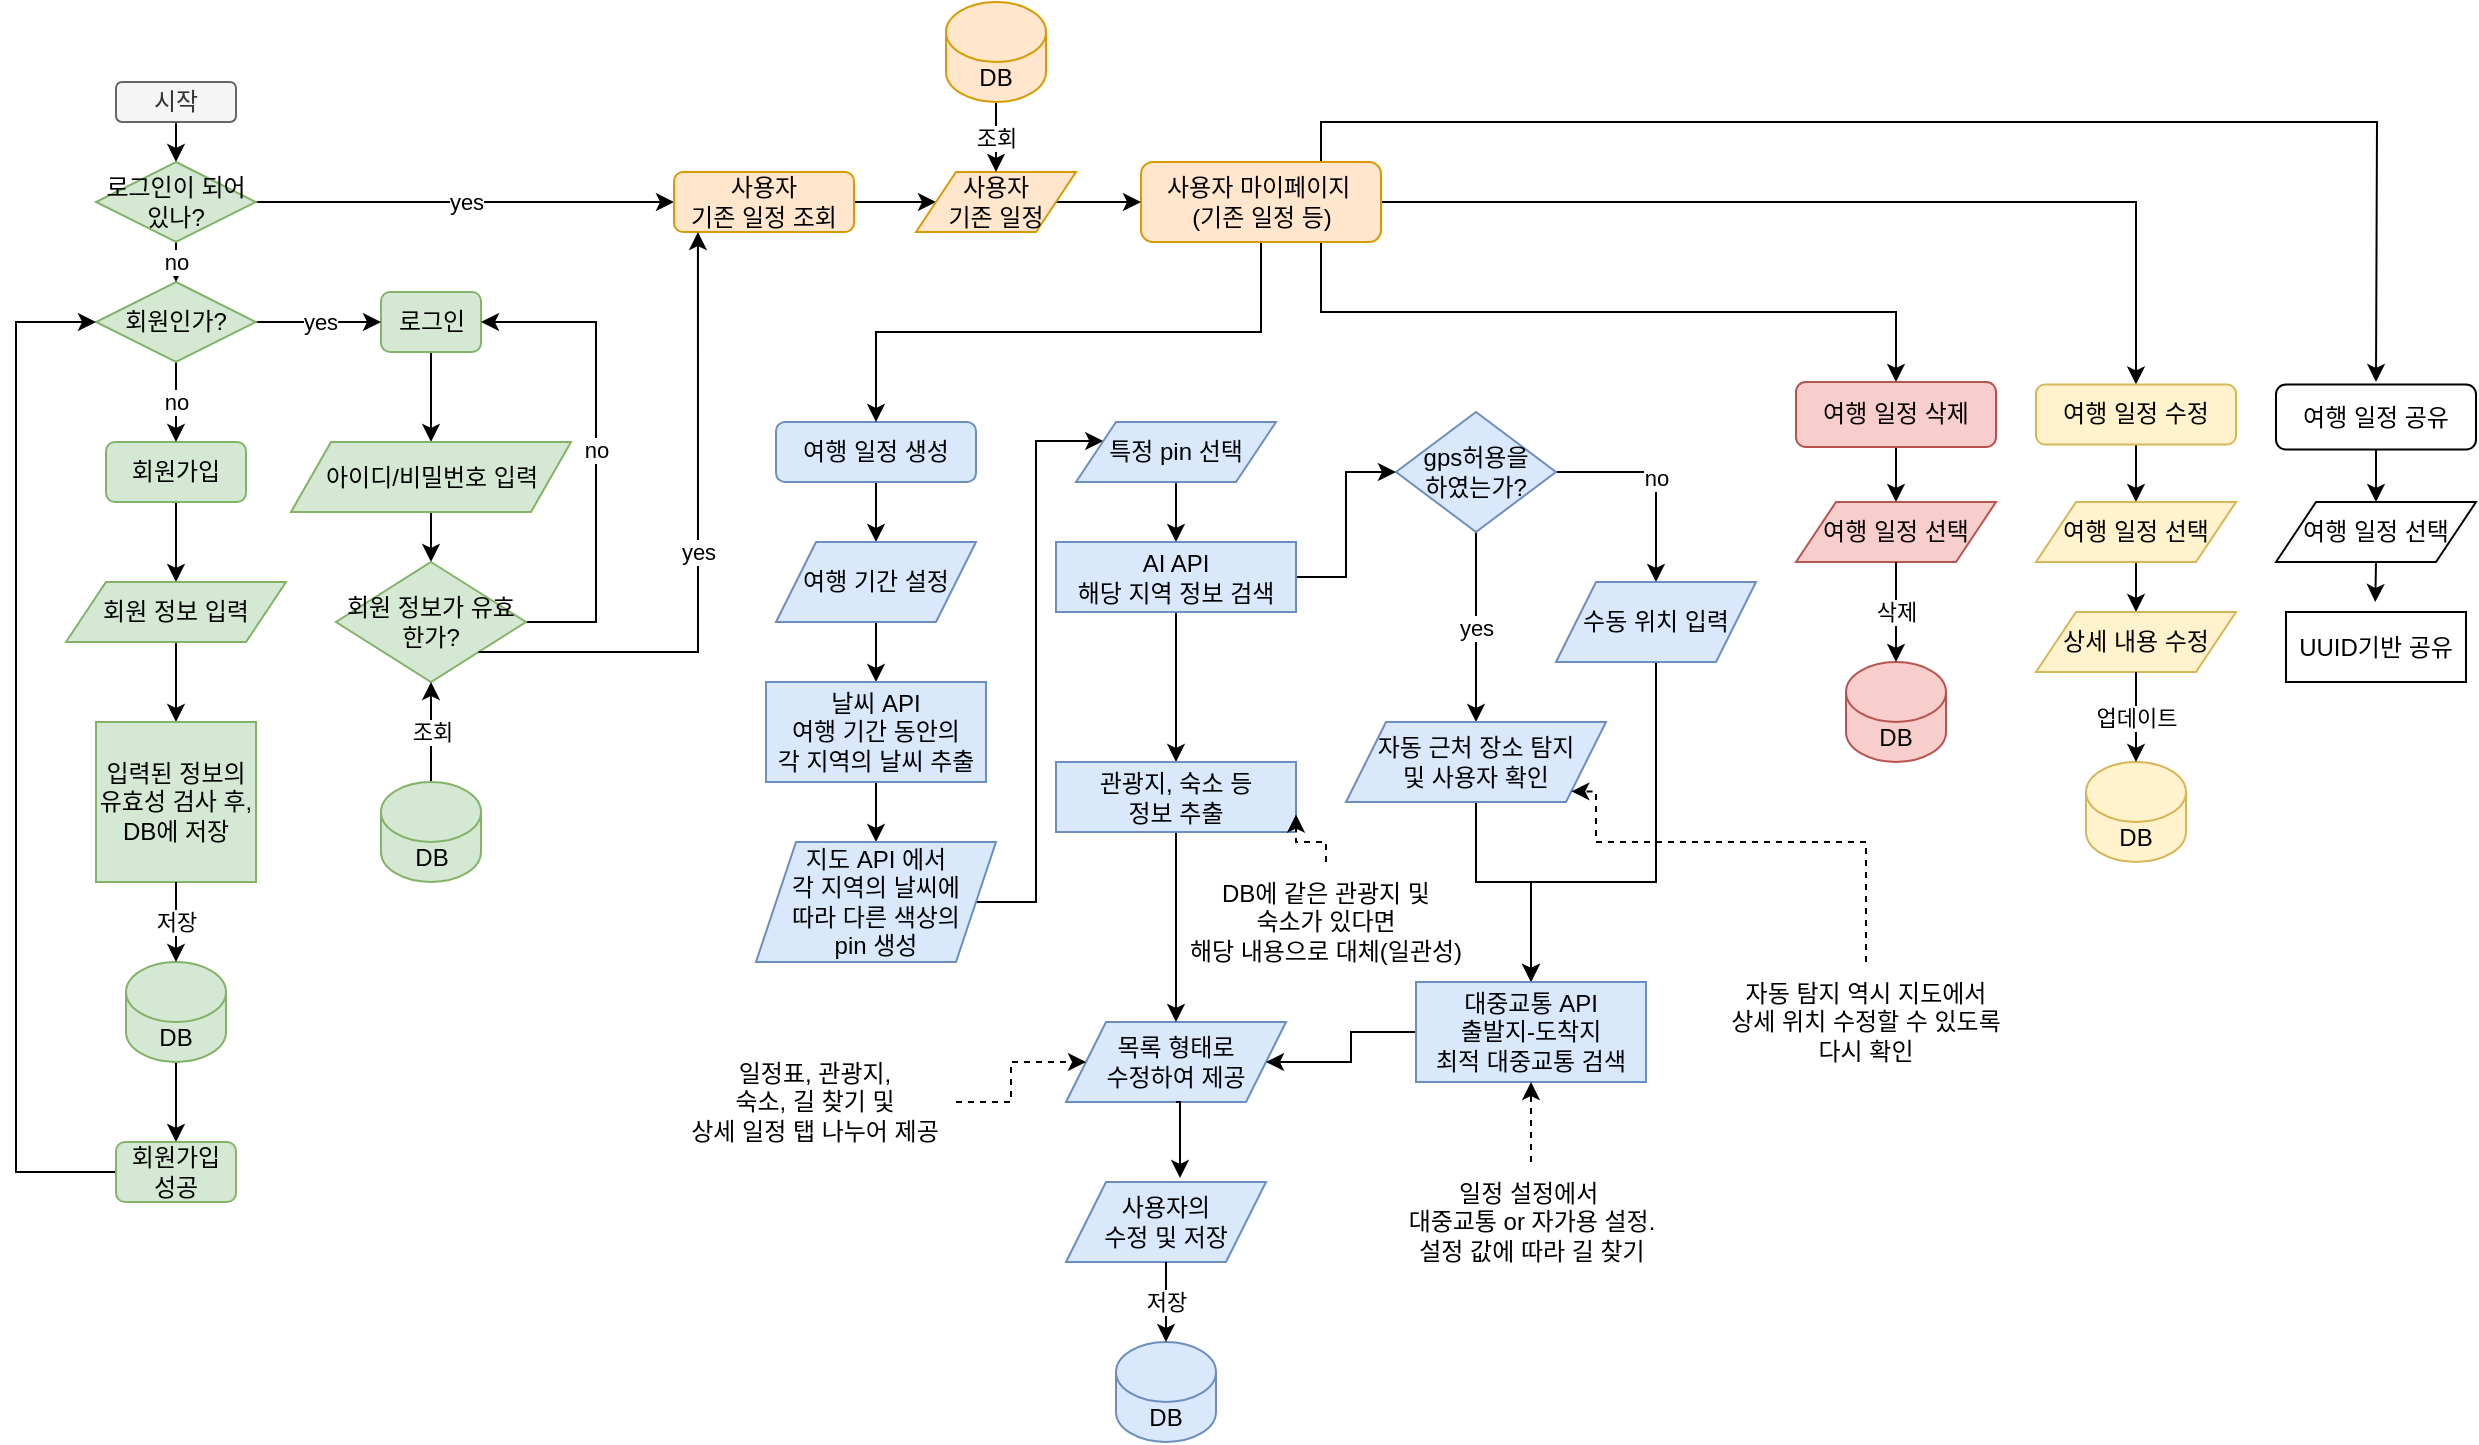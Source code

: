 <mxfile version="27.1.5">
  <diagram name="페이지-1" id="xlSTUdJ6euZ118amHcdL">
    <mxGraphModel dx="1426" dy="785" grid="1" gridSize="10" guides="1" tooltips="1" connect="1" arrows="1" fold="1" page="1" pageScale="1" pageWidth="1169" pageHeight="827" math="0" shadow="0">
      <root>
        <mxCell id="0" />
        <mxCell id="1" parent="0" />
        <mxCell id="14An4wD3YVZFSYwKmjBG-53" style="edgeStyle=orthogonalEdgeStyle;rounded=0;orthogonalLoop=1;jettySize=auto;html=1;exitX=0.5;exitY=1;exitDx=0;exitDy=0;entryX=0.5;entryY=0;entryDx=0;entryDy=0;" parent="1" source="14An4wD3YVZFSYwKmjBG-1" target="14An4wD3YVZFSYwKmjBG-52" edge="1">
          <mxGeometry relative="1" as="geometry" />
        </mxCell>
        <mxCell id="14An4wD3YVZFSYwKmjBG-1" value="시작" style="rounded=1;whiteSpace=wrap;html=1;fillColor=#f5f5f5;fontColor=#333333;strokeColor=#666666;" parent="1" vertex="1">
          <mxGeometry x="90" y="70" width="60" height="20" as="geometry" />
        </mxCell>
        <mxCell id="14An4wD3YVZFSYwKmjBG-11" style="edgeStyle=orthogonalEdgeStyle;rounded=0;orthogonalLoop=1;jettySize=auto;html=1;exitX=0.5;exitY=1;exitDx=0;exitDy=0;entryX=0.5;entryY=0;entryDx=0;entryDy=0;" parent="1" source="14An4wD3YVZFSYwKmjBG-2" target="14An4wD3YVZFSYwKmjBG-10" edge="1">
          <mxGeometry relative="1" as="geometry" />
        </mxCell>
        <mxCell id="14An4wD3YVZFSYwKmjBG-2" value="회원가입" style="rounded=1;whiteSpace=wrap;html=1;fillColor=#d5e8d4;strokeColor=#82b366;" parent="1" vertex="1">
          <mxGeometry x="85" y="250" width="70" height="30" as="geometry" />
        </mxCell>
        <mxCell id="14An4wD3YVZFSYwKmjBG-57" style="edgeStyle=orthogonalEdgeStyle;rounded=0;orthogonalLoop=1;jettySize=auto;html=1;exitX=0.5;exitY=1;exitDx=0;exitDy=0;entryX=0.5;entryY=0;entryDx=0;entryDy=0;" parent="1" source="14An4wD3YVZFSYwKmjBG-4" target="14An4wD3YVZFSYwKmjBG-16" edge="1">
          <mxGeometry relative="1" as="geometry" />
        </mxCell>
        <mxCell id="14An4wD3YVZFSYwKmjBG-4" value="로그인" style="rounded=1;whiteSpace=wrap;html=1;fillColor=#d5e8d4;strokeColor=#82b366;" parent="1" vertex="1">
          <mxGeometry x="222.5" y="175" width="50" height="30" as="geometry" />
        </mxCell>
        <mxCell id="14An4wD3YVZFSYwKmjBG-50" value="yes" style="edgeStyle=orthogonalEdgeStyle;rounded=0;orthogonalLoop=1;jettySize=auto;html=1;exitX=1;exitY=0.5;exitDx=0;exitDy=0;entryX=0;entryY=0.5;entryDx=0;entryDy=0;" parent="1" source="14An4wD3YVZFSYwKmjBG-5" target="14An4wD3YVZFSYwKmjBG-4" edge="1">
          <mxGeometry relative="1" as="geometry" />
        </mxCell>
        <mxCell id="14An4wD3YVZFSYwKmjBG-51" value="no" style="edgeStyle=orthogonalEdgeStyle;rounded=0;orthogonalLoop=1;jettySize=auto;html=1;exitX=0.5;exitY=1;exitDx=0;exitDy=0;entryX=0.5;entryY=0;entryDx=0;entryDy=0;" parent="1" source="14An4wD3YVZFSYwKmjBG-5" target="14An4wD3YVZFSYwKmjBG-2" edge="1">
          <mxGeometry relative="1" as="geometry" />
        </mxCell>
        <mxCell id="14An4wD3YVZFSYwKmjBG-5" value="회원인가?" style="rhombus;whiteSpace=wrap;html=1;fillColor=#d5e8d4;strokeColor=#82b366;" parent="1" vertex="1">
          <mxGeometry x="80" y="170" width="80" height="40" as="geometry" />
        </mxCell>
        <mxCell id="14An4wD3YVZFSYwKmjBG-14" style="edgeStyle=orthogonalEdgeStyle;rounded=0;orthogonalLoop=1;jettySize=auto;html=1;exitX=0.5;exitY=1;exitDx=0;exitDy=0;entryX=0.5;entryY=0;entryDx=0;entryDy=0;" parent="1" source="14An4wD3YVZFSYwKmjBG-10" target="14An4wD3YVZFSYwKmjBG-13" edge="1">
          <mxGeometry relative="1" as="geometry" />
        </mxCell>
        <mxCell id="14An4wD3YVZFSYwKmjBG-10" value="회원 정보 입력" style="shape=parallelogram;perimeter=parallelogramPerimeter;whiteSpace=wrap;html=1;fixedSize=1;fillColor=#d5e8d4;strokeColor=#82b366;" parent="1" vertex="1">
          <mxGeometry x="65" y="320" width="110" height="30" as="geometry" />
        </mxCell>
        <mxCell id="14An4wD3YVZFSYwKmjBG-28" style="edgeStyle=orthogonalEdgeStyle;rounded=0;orthogonalLoop=1;jettySize=auto;html=1;exitX=0.5;exitY=1;exitDx=0;exitDy=0;exitPerimeter=0;entryX=0.5;entryY=0;entryDx=0;entryDy=0;" parent="1" source="14An4wD3YVZFSYwKmjBG-12" target="14An4wD3YVZFSYwKmjBG-27" edge="1">
          <mxGeometry relative="1" as="geometry" />
        </mxCell>
        <mxCell id="14An4wD3YVZFSYwKmjBG-12" value="DB" style="shape=cylinder3;whiteSpace=wrap;html=1;boundedLbl=1;backgroundOutline=1;size=15;fillColor=#d5e8d4;strokeColor=#82b366;" parent="1" vertex="1">
          <mxGeometry x="95" y="510" width="50" height="50" as="geometry" />
        </mxCell>
        <mxCell id="14An4wD3YVZFSYwKmjBG-13" value="입력된 정보의 유효성 검사 후, DB에 저장" style="whiteSpace=wrap;html=1;aspect=fixed;fillColor=#d5e8d4;strokeColor=#82b366;" parent="1" vertex="1">
          <mxGeometry x="80" y="390" width="80" height="80" as="geometry" />
        </mxCell>
        <mxCell id="14An4wD3YVZFSYwKmjBG-15" value="저장" style="edgeStyle=orthogonalEdgeStyle;rounded=0;orthogonalLoop=1;jettySize=auto;html=1;exitX=0.5;exitY=1;exitDx=0;exitDy=0;entryX=0.5;entryY=0;entryDx=0;entryDy=0;entryPerimeter=0;" parent="1" source="14An4wD3YVZFSYwKmjBG-13" target="14An4wD3YVZFSYwKmjBG-12" edge="1">
          <mxGeometry relative="1" as="geometry" />
        </mxCell>
        <mxCell id="14An4wD3YVZFSYwKmjBG-56" style="edgeStyle=orthogonalEdgeStyle;rounded=0;orthogonalLoop=1;jettySize=auto;html=1;exitX=0.5;exitY=1;exitDx=0;exitDy=0;entryX=0.5;entryY=0;entryDx=0;entryDy=0;" parent="1" source="14An4wD3YVZFSYwKmjBG-16" target="14An4wD3YVZFSYwKmjBG-23" edge="1">
          <mxGeometry relative="1" as="geometry" />
        </mxCell>
        <mxCell id="14An4wD3YVZFSYwKmjBG-16" value="아이디/비밀번호 입력" style="shape=parallelogram;perimeter=parallelogramPerimeter;whiteSpace=wrap;html=1;fixedSize=1;fillColor=#d5e8d4;strokeColor=#82b366;" parent="1" vertex="1">
          <mxGeometry x="177.5" y="250" width="140" height="35" as="geometry" />
        </mxCell>
        <mxCell id="14An4wD3YVZFSYwKmjBG-58" value="no" style="edgeStyle=orthogonalEdgeStyle;rounded=0;orthogonalLoop=1;jettySize=auto;html=1;exitX=1;exitY=0.5;exitDx=0;exitDy=0;entryX=1;entryY=0.5;entryDx=0;entryDy=0;" parent="1" source="14An4wD3YVZFSYwKmjBG-23" target="14An4wD3YVZFSYwKmjBG-4" edge="1">
          <mxGeometry relative="1" as="geometry">
            <Array as="points">
              <mxPoint x="330" y="340" />
              <mxPoint x="330" y="190" />
            </Array>
          </mxGeometry>
        </mxCell>
        <mxCell id="14An4wD3YVZFSYwKmjBG-23" value="회원 정보가 유효한가?" style="rhombus;whiteSpace=wrap;html=1;fillColor=#d5e8d4;strokeColor=#82b366;" parent="1" vertex="1">
          <mxGeometry x="200" y="310" width="95" height="60" as="geometry" />
        </mxCell>
        <mxCell id="14An4wD3YVZFSYwKmjBG-29" style="edgeStyle=orthogonalEdgeStyle;rounded=0;orthogonalLoop=1;jettySize=auto;html=1;exitX=0;exitY=0.5;exitDx=0;exitDy=0;entryX=0;entryY=0.5;entryDx=0;entryDy=0;" parent="1" source="14An4wD3YVZFSYwKmjBG-27" target="14An4wD3YVZFSYwKmjBG-5" edge="1">
          <mxGeometry relative="1" as="geometry">
            <Array as="points">
              <mxPoint x="40" y="615" />
              <mxPoint x="40" y="190" />
            </Array>
          </mxGeometry>
        </mxCell>
        <mxCell id="14An4wD3YVZFSYwKmjBG-27" value="회원가입 성공" style="rounded=1;whiteSpace=wrap;html=1;fillColor=#d5e8d4;strokeColor=#82b366;" parent="1" vertex="1">
          <mxGeometry x="90" y="600" width="60" height="30" as="geometry" />
        </mxCell>
        <mxCell id="14An4wD3YVZFSYwKmjBG-39" style="edgeStyle=orthogonalEdgeStyle;rounded=0;orthogonalLoop=1;jettySize=auto;html=1;exitX=0.5;exitY=1;exitDx=0;exitDy=0;entryX=0.5;entryY=0;entryDx=0;entryDy=0;" parent="1" source="14An4wD3YVZFSYwKmjBG-32" target="14An4wD3YVZFSYwKmjBG-38" edge="1">
          <mxGeometry relative="1" as="geometry" />
        </mxCell>
        <mxCell id="14An4wD3YVZFSYwKmjBG-32" value="여행 일정 생성" style="rounded=1;whiteSpace=wrap;html=1;fillColor=#dae8fc;strokeColor=#6c8ebf;" parent="1" vertex="1">
          <mxGeometry x="420" y="240" width="100" height="30" as="geometry" />
        </mxCell>
        <mxCell id="14An4wD3YVZFSYwKmjBG-107" value="no" style="edgeStyle=orthogonalEdgeStyle;rounded=0;orthogonalLoop=1;jettySize=auto;html=1;exitX=1;exitY=0.5;exitDx=0;exitDy=0;entryX=0.5;entryY=0;entryDx=0;entryDy=0;" parent="1" source="14An4wD3YVZFSYwKmjBG-36" target="14An4wD3YVZFSYwKmjBG-106" edge="1">
          <mxGeometry relative="1" as="geometry" />
        </mxCell>
        <mxCell id="14An4wD3YVZFSYwKmjBG-109" value="yes" style="edgeStyle=orthogonalEdgeStyle;rounded=0;orthogonalLoop=1;jettySize=auto;html=1;exitX=0.5;exitY=1;exitDx=0;exitDy=0;entryX=0.5;entryY=0;entryDx=0;entryDy=0;" parent="1" source="14An4wD3YVZFSYwKmjBG-36" target="14An4wD3YVZFSYwKmjBG-108" edge="1">
          <mxGeometry relative="1" as="geometry" />
        </mxCell>
        <mxCell id="14An4wD3YVZFSYwKmjBG-36" value="gps허용을&lt;div&gt;하였는가?&lt;/div&gt;" style="rhombus;whiteSpace=wrap;html=1;fillColor=#dae8fc;strokeColor=#6c8ebf;" parent="1" vertex="1">
          <mxGeometry x="730" y="235" width="80" height="60" as="geometry" />
        </mxCell>
        <mxCell id="14An4wD3YVZFSYwKmjBG-42" style="edgeStyle=orthogonalEdgeStyle;rounded=0;orthogonalLoop=1;jettySize=auto;html=1;exitX=0.5;exitY=1;exitDx=0;exitDy=0;entryX=0.5;entryY=0;entryDx=0;entryDy=0;" parent="1" source="14An4wD3YVZFSYwKmjBG-38" target="14An4wD3YVZFSYwKmjBG-41" edge="1">
          <mxGeometry relative="1" as="geometry" />
        </mxCell>
        <mxCell id="14An4wD3YVZFSYwKmjBG-38" value="여행 기간 설정" style="shape=parallelogram;perimeter=parallelogramPerimeter;whiteSpace=wrap;html=1;fixedSize=1;fillColor=#dae8fc;strokeColor=#6c8ebf;" parent="1" vertex="1">
          <mxGeometry x="420" y="300" width="100" height="40" as="geometry" />
        </mxCell>
        <mxCell id="14An4wD3YVZFSYwKmjBG-46" style="edgeStyle=orthogonalEdgeStyle;rounded=0;orthogonalLoop=1;jettySize=auto;html=1;exitX=0.5;exitY=1;exitDx=0;exitDy=0;entryX=0.5;entryY=0;entryDx=0;entryDy=0;" parent="1" source="14An4wD3YVZFSYwKmjBG-41" target="14An4wD3YVZFSYwKmjBG-45" edge="1">
          <mxGeometry relative="1" as="geometry" />
        </mxCell>
        <mxCell id="14An4wD3YVZFSYwKmjBG-41" value="날씨 API&lt;div&gt;&lt;span style=&quot;background-color: transparent; color: light-dark(rgb(0, 0, 0), rgb(255, 255, 255));&quot;&gt;여행 기간 동안의&lt;/span&gt;&lt;div&gt;각 지역의 날씨 추출&lt;/div&gt;&lt;/div&gt;" style="rounded=0;whiteSpace=wrap;html=1;fillColor=#dae8fc;strokeColor=#6c8ebf;" parent="1" vertex="1">
          <mxGeometry x="415" y="370" width="110" height="50" as="geometry" />
        </mxCell>
        <mxCell id="14An4wD3YVZFSYwKmjBG-73" style="edgeStyle=orthogonalEdgeStyle;rounded=0;orthogonalLoop=1;jettySize=auto;html=1;exitX=1;exitY=0.5;exitDx=0;exitDy=0;entryX=0;entryY=0.25;entryDx=0;entryDy=0;" parent="1" source="14An4wD3YVZFSYwKmjBG-45" target="14An4wD3YVZFSYwKmjBG-72" edge="1">
          <mxGeometry relative="1" as="geometry">
            <Array as="points">
              <mxPoint x="550" y="480" />
              <mxPoint x="550" y="250" />
            </Array>
          </mxGeometry>
        </mxCell>
        <mxCell id="14An4wD3YVZFSYwKmjBG-45" value="지도 API 에서&lt;div&gt;각 지역의 날씨에&lt;/div&gt;&lt;div&gt;따라 다른 색상의&lt;/div&gt;&lt;div&gt;pin 생성&lt;/div&gt;" style="shape=parallelogram;perimeter=parallelogramPerimeter;whiteSpace=wrap;html=1;fixedSize=1;fillColor=#dae8fc;strokeColor=#6c8ebf;" parent="1" vertex="1">
          <mxGeometry x="410" y="450" width="120" height="60" as="geometry" />
        </mxCell>
        <mxCell id="14An4wD3YVZFSYwKmjBG-65" style="edgeStyle=orthogonalEdgeStyle;rounded=0;orthogonalLoop=1;jettySize=auto;html=1;exitX=0.5;exitY=1;exitDx=0;exitDy=0;entryX=0.5;entryY=0;entryDx=0;entryDy=0;" parent="1" source="14An4wD3YVZFSYwKmjBG-48" target="14An4wD3YVZFSYwKmjBG-32" edge="1">
          <mxGeometry relative="1" as="geometry" />
        </mxCell>
        <mxCell id="14An4wD3YVZFSYwKmjBG-91" style="edgeStyle=orthogonalEdgeStyle;rounded=0;orthogonalLoop=1;jettySize=auto;html=1;exitX=0.75;exitY=1;exitDx=0;exitDy=0;entryX=0.5;entryY=0;entryDx=0;entryDy=0;" parent="1" source="14An4wD3YVZFSYwKmjBG-48" target="14An4wD3YVZFSYwKmjBG-88" edge="1">
          <mxGeometry relative="1" as="geometry" />
        </mxCell>
        <mxCell id="14An4wD3YVZFSYwKmjBG-92" style="edgeStyle=orthogonalEdgeStyle;rounded=0;orthogonalLoop=1;jettySize=auto;html=1;exitX=1;exitY=0.5;exitDx=0;exitDy=0;entryX=0.5;entryY=0;entryDx=0;entryDy=0;" parent="1" source="14An4wD3YVZFSYwKmjBG-48" target="14An4wD3YVZFSYwKmjBG-90" edge="1">
          <mxGeometry relative="1" as="geometry" />
        </mxCell>
        <mxCell id="3QUzfAhAEX4O2czbKLDQ-7" style="edgeStyle=orthogonalEdgeStyle;rounded=0;orthogonalLoop=1;jettySize=auto;html=1;exitX=0.75;exitY=0;exitDx=0;exitDy=0;" parent="1" source="14An4wD3YVZFSYwKmjBG-48" edge="1">
          <mxGeometry relative="1" as="geometry">
            <mxPoint x="1220.0" y="220" as="targetPoint" />
          </mxGeometry>
        </mxCell>
        <mxCell id="14An4wD3YVZFSYwKmjBG-48" value="사용자 마이페이지&amp;nbsp;&lt;div&gt;&lt;span style=&quot;background-color: transparent; color: light-dark(rgb(0, 0, 0), rgb(255, 255, 255));&quot;&gt;(기존 일정 등)&lt;/span&gt;&lt;/div&gt;" style="rounded=1;whiteSpace=wrap;html=1;fillColor=#ffe6cc;strokeColor=#d79b00;" parent="1" vertex="1">
          <mxGeometry x="602.5" y="110" width="120" height="40" as="geometry" />
        </mxCell>
        <mxCell id="14An4wD3YVZFSYwKmjBG-54" value="no" style="edgeStyle=orthogonalEdgeStyle;rounded=0;orthogonalLoop=1;jettySize=auto;html=1;exitX=0.5;exitY=1;exitDx=0;exitDy=0;entryX=0.5;entryY=0;entryDx=0;entryDy=0;" parent="1" source="14An4wD3YVZFSYwKmjBG-52" target="14An4wD3YVZFSYwKmjBG-5" edge="1">
          <mxGeometry relative="1" as="geometry" />
        </mxCell>
        <mxCell id="14An4wD3YVZFSYwKmjBG-66" value="yes" style="edgeStyle=orthogonalEdgeStyle;rounded=0;orthogonalLoop=1;jettySize=auto;html=1;exitX=1;exitY=0.5;exitDx=0;exitDy=0;" parent="1" source="14An4wD3YVZFSYwKmjBG-52" target="14An4wD3YVZFSYwKmjBG-62" edge="1">
          <mxGeometry relative="1" as="geometry" />
        </mxCell>
        <mxCell id="14An4wD3YVZFSYwKmjBG-52" value="로그인이 되어있나?" style="rhombus;whiteSpace=wrap;html=1;fillColor=#d5e8d4;strokeColor=#82b366;" parent="1" vertex="1">
          <mxGeometry x="80" y="110" width="80" height="40" as="geometry" />
        </mxCell>
        <mxCell id="14An4wD3YVZFSYwKmjBG-70" style="edgeStyle=orthogonalEdgeStyle;rounded=0;orthogonalLoop=1;jettySize=auto;html=1;exitX=1;exitY=0.5;exitDx=0;exitDy=0;entryX=0;entryY=0.5;entryDx=0;entryDy=0;" parent="1" source="14An4wD3YVZFSYwKmjBG-62" target="14An4wD3YVZFSYwKmjBG-68" edge="1">
          <mxGeometry relative="1" as="geometry" />
        </mxCell>
        <mxCell id="14An4wD3YVZFSYwKmjBG-62" value="&lt;div&gt;사용자&lt;/div&gt;기존 일정 조회" style="rounded=1;whiteSpace=wrap;html=1;fillColor=#ffe6cc;strokeColor=#d79b00;" parent="1" vertex="1">
          <mxGeometry x="369" y="115" width="90" height="30" as="geometry" />
        </mxCell>
        <mxCell id="14An4wD3YVZFSYwKmjBG-67" value="yes" style="edgeStyle=orthogonalEdgeStyle;rounded=0;orthogonalLoop=1;jettySize=auto;html=1;exitX=1;exitY=1;exitDx=0;exitDy=0;entryX=0.133;entryY=1;entryDx=0;entryDy=0;entryPerimeter=0;" parent="1" source="14An4wD3YVZFSYwKmjBG-23" target="14An4wD3YVZFSYwKmjBG-62" edge="1">
          <mxGeometry relative="1" as="geometry" />
        </mxCell>
        <mxCell id="14An4wD3YVZFSYwKmjBG-71" style="edgeStyle=orthogonalEdgeStyle;rounded=0;orthogonalLoop=1;jettySize=auto;html=1;exitX=1;exitY=0.5;exitDx=0;exitDy=0;entryX=0;entryY=0.5;entryDx=0;entryDy=0;" parent="1" source="14An4wD3YVZFSYwKmjBG-68" target="14An4wD3YVZFSYwKmjBG-48" edge="1">
          <mxGeometry relative="1" as="geometry" />
        </mxCell>
        <mxCell id="14An4wD3YVZFSYwKmjBG-68" value="사용자&lt;div&gt;기존 일정&lt;/div&gt;" style="shape=parallelogram;perimeter=parallelogramPerimeter;whiteSpace=wrap;html=1;fixedSize=1;fillColor=#ffe6cc;strokeColor=#d79b00;" parent="1" vertex="1">
          <mxGeometry x="490" y="115" width="80" height="30" as="geometry" />
        </mxCell>
        <mxCell id="14An4wD3YVZFSYwKmjBG-75" value="" style="edgeStyle=orthogonalEdgeStyle;rounded=0;orthogonalLoop=1;jettySize=auto;html=1;" parent="1" source="14An4wD3YVZFSYwKmjBG-72" target="14An4wD3YVZFSYwKmjBG-74" edge="1">
          <mxGeometry relative="1" as="geometry" />
        </mxCell>
        <mxCell id="14An4wD3YVZFSYwKmjBG-72" value="특정 pin 선택" style="shape=parallelogram;perimeter=parallelogramPerimeter;whiteSpace=wrap;html=1;fixedSize=1;fillColor=#dae8fc;strokeColor=#6c8ebf;" parent="1" vertex="1">
          <mxGeometry x="570" y="240" width="100" height="30" as="geometry" />
        </mxCell>
        <mxCell id="14An4wD3YVZFSYwKmjBG-111" style="edgeStyle=orthogonalEdgeStyle;rounded=0;orthogonalLoop=1;jettySize=auto;html=1;exitX=1;exitY=0.5;exitDx=0;exitDy=0;entryX=0;entryY=0.5;entryDx=0;entryDy=0;" parent="1" source="14An4wD3YVZFSYwKmjBG-74" target="14An4wD3YVZFSYwKmjBG-36" edge="1">
          <mxGeometry relative="1" as="geometry" />
        </mxCell>
        <mxCell id="2QtVmUvo0_SWr5nwH7OX-3" value="" style="edgeStyle=orthogonalEdgeStyle;rounded=0;orthogonalLoop=1;jettySize=auto;html=1;" edge="1" parent="1" source="14An4wD3YVZFSYwKmjBG-74" target="2QtVmUvo0_SWr5nwH7OX-2">
          <mxGeometry relative="1" as="geometry" />
        </mxCell>
        <mxCell id="14An4wD3YVZFSYwKmjBG-74" value="AI API&lt;div&gt;해당 지역 정보 검색&lt;/div&gt;" style="whiteSpace=wrap;html=1;fillColor=#dae8fc;strokeColor=#6c8ebf;" parent="1" vertex="1">
          <mxGeometry x="560" y="300" width="120" height="35" as="geometry" />
        </mxCell>
        <mxCell id="14An4wD3YVZFSYwKmjBG-78" value="목록 형태로&lt;div&gt;수정하여 제공&lt;/div&gt;" style="shape=parallelogram;perimeter=parallelogramPerimeter;whiteSpace=wrap;html=1;fixedSize=1;fillColor=#dae8fc;strokeColor=#6c8ebf;" parent="1" vertex="1">
          <mxGeometry x="565" y="540" width="110" height="40" as="geometry" />
        </mxCell>
        <mxCell id="14An4wD3YVZFSYwKmjBG-81" value="조회" style="edgeStyle=orthogonalEdgeStyle;rounded=0;orthogonalLoop=1;jettySize=auto;html=1;exitX=0.5;exitY=1;exitDx=0;exitDy=0;exitPerimeter=0;entryX=0.5;entryY=0;entryDx=0;entryDy=0;" parent="1" source="14An4wD3YVZFSYwKmjBG-80" target="14An4wD3YVZFSYwKmjBG-68" edge="1">
          <mxGeometry relative="1" as="geometry" />
        </mxCell>
        <mxCell id="14An4wD3YVZFSYwKmjBG-80" value="DB" style="shape=cylinder3;whiteSpace=wrap;html=1;boundedLbl=1;backgroundOutline=1;size=15;fillColor=#ffe6cc;strokeColor=#d79b00;" parent="1" vertex="1">
          <mxGeometry x="505" y="30" width="50" height="50" as="geometry" />
        </mxCell>
        <mxCell id="14An4wD3YVZFSYwKmjBG-85" value="조회" style="edgeStyle=orthogonalEdgeStyle;rounded=0;orthogonalLoop=1;jettySize=auto;html=1;exitX=0.5;exitY=0;exitDx=0;exitDy=0;exitPerimeter=0;" parent="1" source="14An4wD3YVZFSYwKmjBG-84" target="14An4wD3YVZFSYwKmjBG-23" edge="1">
          <mxGeometry relative="1" as="geometry" />
        </mxCell>
        <mxCell id="14An4wD3YVZFSYwKmjBG-84" value="DB" style="shape=cylinder3;whiteSpace=wrap;html=1;boundedLbl=1;backgroundOutline=1;size=15;fillColor=#d5e8d4;strokeColor=#82b366;" parent="1" vertex="1">
          <mxGeometry x="222.5" y="420" width="50" height="50" as="geometry" />
        </mxCell>
        <mxCell id="14An4wD3YVZFSYwKmjBG-86" value="사용자의&lt;div&gt;수정 및 저장&lt;/div&gt;" style="shape=parallelogram;perimeter=parallelogramPerimeter;whiteSpace=wrap;html=1;fixedSize=1;fillColor=#dae8fc;strokeColor=#6c8ebf;" parent="1" vertex="1">
          <mxGeometry x="565" y="620" width="100" height="40" as="geometry" />
        </mxCell>
        <mxCell id="14An4wD3YVZFSYwKmjBG-87" style="edgeStyle=orthogonalEdgeStyle;rounded=0;orthogonalLoop=1;jettySize=auto;html=1;exitX=0.5;exitY=1;exitDx=0;exitDy=0;entryX=0.57;entryY=-0.05;entryDx=0;entryDy=0;entryPerimeter=0;" parent="1" source="14An4wD3YVZFSYwKmjBG-78" target="14An4wD3YVZFSYwKmjBG-86" edge="1">
          <mxGeometry relative="1" as="geometry" />
        </mxCell>
        <mxCell id="14An4wD3YVZFSYwKmjBG-97" style="edgeStyle=orthogonalEdgeStyle;rounded=0;orthogonalLoop=1;jettySize=auto;html=1;exitX=0.5;exitY=1;exitDx=0;exitDy=0;entryX=0.5;entryY=0;entryDx=0;entryDy=0;" parent="1" source="14An4wD3YVZFSYwKmjBG-88" target="14An4wD3YVZFSYwKmjBG-96" edge="1">
          <mxGeometry relative="1" as="geometry" />
        </mxCell>
        <mxCell id="14An4wD3YVZFSYwKmjBG-88" value="여행 일정 삭제" style="rounded=1;whiteSpace=wrap;html=1;fillColor=#f8cecc;strokeColor=#b85450;" parent="1" vertex="1">
          <mxGeometry x="930" y="220" width="100" height="32.5" as="geometry" />
        </mxCell>
        <mxCell id="14An4wD3YVZFSYwKmjBG-100" style="edgeStyle=orthogonalEdgeStyle;rounded=0;orthogonalLoop=1;jettySize=auto;html=1;exitX=0.5;exitY=1;exitDx=0;exitDy=0;entryX=0.5;entryY=0;entryDx=0;entryDy=0;" parent="1" source="14An4wD3YVZFSYwKmjBG-90" target="14An4wD3YVZFSYwKmjBG-99" edge="1">
          <mxGeometry relative="1" as="geometry" />
        </mxCell>
        <mxCell id="14An4wD3YVZFSYwKmjBG-90" value="여행 일정 수정" style="rounded=1;whiteSpace=wrap;html=1;fillColor=#fff2cc;strokeColor=#d6b656;" parent="1" vertex="1">
          <mxGeometry x="1050" y="221.25" width="100" height="30" as="geometry" />
        </mxCell>
        <mxCell id="14An4wD3YVZFSYwKmjBG-94" value="DB" style="shape=cylinder3;whiteSpace=wrap;html=1;boundedLbl=1;backgroundOutline=1;size=15;fillColor=#f8cecc;strokeColor=#b85450;" parent="1" vertex="1">
          <mxGeometry x="955" y="360" width="50" height="50" as="geometry" />
        </mxCell>
        <mxCell id="14An4wD3YVZFSYwKmjBG-95" value="DB" style="shape=cylinder3;whiteSpace=wrap;html=1;boundedLbl=1;backgroundOutline=1;size=15;fillColor=#fff2cc;strokeColor=#d6b656;" parent="1" vertex="1">
          <mxGeometry x="1075" y="410" width="50" height="50" as="geometry" />
        </mxCell>
        <mxCell id="14An4wD3YVZFSYwKmjBG-96" value="여행 일정 선택" style="shape=parallelogram;perimeter=parallelogramPerimeter;whiteSpace=wrap;html=1;fixedSize=1;fillColor=#f8cecc;strokeColor=#b85450;" parent="1" vertex="1">
          <mxGeometry x="930" y="280" width="100" height="30" as="geometry" />
        </mxCell>
        <mxCell id="14An4wD3YVZFSYwKmjBG-98" value="삭제" style="edgeStyle=orthogonalEdgeStyle;rounded=0;orthogonalLoop=1;jettySize=auto;html=1;exitX=0.5;exitY=1;exitDx=0;exitDy=0;entryX=0.5;entryY=0;entryDx=0;entryDy=0;entryPerimeter=0;" parent="1" source="14An4wD3YVZFSYwKmjBG-96" target="14An4wD3YVZFSYwKmjBG-94" edge="1">
          <mxGeometry relative="1" as="geometry" />
        </mxCell>
        <mxCell id="14An4wD3YVZFSYwKmjBG-103" style="edgeStyle=orthogonalEdgeStyle;rounded=0;orthogonalLoop=1;jettySize=auto;html=1;exitX=0.5;exitY=1;exitDx=0;exitDy=0;entryX=0.5;entryY=0;entryDx=0;entryDy=0;" parent="1" source="14An4wD3YVZFSYwKmjBG-99" target="14An4wD3YVZFSYwKmjBG-102" edge="1">
          <mxGeometry relative="1" as="geometry" />
        </mxCell>
        <mxCell id="14An4wD3YVZFSYwKmjBG-99" value="여행 일정 선택" style="shape=parallelogram;perimeter=parallelogramPerimeter;whiteSpace=wrap;html=1;fixedSize=1;fillColor=#fff2cc;strokeColor=#d6b656;" parent="1" vertex="1">
          <mxGeometry x="1050" y="280" width="100" height="30" as="geometry" />
        </mxCell>
        <mxCell id="14An4wD3YVZFSYwKmjBG-102" value="상세 내용 수정" style="shape=parallelogram;perimeter=parallelogramPerimeter;whiteSpace=wrap;html=1;fixedSize=1;fillColor=#fff2cc;strokeColor=#d6b656;" parent="1" vertex="1">
          <mxGeometry x="1050" y="335" width="100" height="30" as="geometry" />
        </mxCell>
        <mxCell id="14An4wD3YVZFSYwKmjBG-104" value="업데이트" style="edgeStyle=orthogonalEdgeStyle;rounded=0;orthogonalLoop=1;jettySize=auto;html=1;exitX=0.5;exitY=1;exitDx=0;exitDy=0;entryX=0.5;entryY=0;entryDx=0;entryDy=0;entryPerimeter=0;" parent="1" source="14An4wD3YVZFSYwKmjBG-102" target="14An4wD3YVZFSYwKmjBG-95" edge="1">
          <mxGeometry relative="1" as="geometry" />
        </mxCell>
        <mxCell id="14An4wD3YVZFSYwKmjBG-114" style="edgeStyle=orthogonalEdgeStyle;rounded=0;orthogonalLoop=1;jettySize=auto;html=1;exitX=0.5;exitY=1;exitDx=0;exitDy=0;entryX=0.5;entryY=0;entryDx=0;entryDy=0;" parent="1" source="14An4wD3YVZFSYwKmjBG-106" target="14An4wD3YVZFSYwKmjBG-112" edge="1">
          <mxGeometry relative="1" as="geometry">
            <Array as="points">
              <mxPoint x="860" y="470" />
              <mxPoint x="798" y="470" />
            </Array>
          </mxGeometry>
        </mxCell>
        <mxCell id="14An4wD3YVZFSYwKmjBG-106" value="수동 위치 입력" style="shape=parallelogram;perimeter=parallelogramPerimeter;whiteSpace=wrap;html=1;fixedSize=1;fillColor=#dae8fc;strokeColor=#6c8ebf;" parent="1" vertex="1">
          <mxGeometry x="810" y="320" width="100" height="40" as="geometry" />
        </mxCell>
        <mxCell id="14An4wD3YVZFSYwKmjBG-113" style="edgeStyle=orthogonalEdgeStyle;rounded=0;orthogonalLoop=1;jettySize=auto;html=1;exitX=0.5;exitY=1;exitDx=0;exitDy=0;entryX=0.5;entryY=0;entryDx=0;entryDy=0;" parent="1" source="14An4wD3YVZFSYwKmjBG-108" target="14An4wD3YVZFSYwKmjBG-112" edge="1">
          <mxGeometry relative="1" as="geometry">
            <Array as="points">
              <mxPoint x="770" y="470" />
              <mxPoint x="798" y="470" />
            </Array>
          </mxGeometry>
        </mxCell>
        <mxCell id="14An4wD3YVZFSYwKmjBG-108" value="자동 근처 장소 탐지&lt;div&gt;및 사용자 확인&lt;/div&gt;" style="shape=parallelogram;perimeter=parallelogramPerimeter;whiteSpace=wrap;html=1;fixedSize=1;fillColor=#dae8fc;strokeColor=#6c8ebf;" parent="1" vertex="1">
          <mxGeometry x="705" y="390" width="130" height="40" as="geometry" />
        </mxCell>
        <mxCell id="14An4wD3YVZFSYwKmjBG-115" style="edgeStyle=orthogonalEdgeStyle;rounded=0;orthogonalLoop=1;jettySize=auto;html=1;exitX=0;exitY=0.5;exitDx=0;exitDy=0;entryX=1;entryY=0.5;entryDx=0;entryDy=0;" parent="1" source="14An4wD3YVZFSYwKmjBG-112" target="14An4wD3YVZFSYwKmjBG-78" edge="1">
          <mxGeometry relative="1" as="geometry" />
        </mxCell>
        <mxCell id="14An4wD3YVZFSYwKmjBG-112" value="대중교통 API&lt;div&gt;출발지-도착지&lt;/div&gt;&lt;div&gt;최적 대중교통 검색&lt;/div&gt;" style="rounded=0;whiteSpace=wrap;html=1;fillColor=#dae8fc;strokeColor=#6c8ebf;" parent="1" vertex="1">
          <mxGeometry x="740" y="520" width="115" height="50" as="geometry" />
        </mxCell>
        <mxCell id="14An4wD3YVZFSYwKmjBG-119" style="edgeStyle=orthogonalEdgeStyle;rounded=0;orthogonalLoop=1;jettySize=auto;html=1;exitX=0.5;exitY=0;exitDx=0;exitDy=0;entryX=0.5;entryY=1;entryDx=0;entryDy=0;dashed=1;" parent="1" source="14An4wD3YVZFSYwKmjBG-116" target="14An4wD3YVZFSYwKmjBG-112" edge="1">
          <mxGeometry relative="1" as="geometry" />
        </mxCell>
        <mxCell id="14An4wD3YVZFSYwKmjBG-116" value="일정 설정에서&amp;nbsp;&lt;div&gt;대중교통 or 자가용 설정.&lt;div&gt;설정 값에 따라 길 찾기&lt;/div&gt;&lt;/div&gt;" style="text;html=1;align=center;verticalAlign=middle;whiteSpace=wrap;rounded=0;" parent="1" vertex="1">
          <mxGeometry x="722.5" y="610" width="150" height="60" as="geometry" />
        </mxCell>
        <mxCell id="14An4wD3YVZFSYwKmjBG-118" style="edgeStyle=orthogonalEdgeStyle;rounded=0;orthogonalLoop=1;jettySize=auto;html=1;exitX=1;exitY=0.5;exitDx=0;exitDy=0;entryX=0;entryY=0.5;entryDx=0;entryDy=0;dashed=1;" parent="1" source="14An4wD3YVZFSYwKmjBG-117" target="14An4wD3YVZFSYwKmjBG-78" edge="1">
          <mxGeometry relative="1" as="geometry" />
        </mxCell>
        <mxCell id="14An4wD3YVZFSYwKmjBG-117" value="일정표, 관광지,&lt;div&gt;숙소, 길 찾기 및&lt;div&gt;상세 일정 탭 나누어 제공&lt;/div&gt;&lt;/div&gt;" style="text;html=1;align=center;verticalAlign=middle;whiteSpace=wrap;rounded=0;" parent="1" vertex="1">
          <mxGeometry x="369" y="550" width="141" height="60" as="geometry" />
        </mxCell>
        <mxCell id="14An4wD3YVZFSYwKmjBG-120" value="DB" style="shape=cylinder3;whiteSpace=wrap;html=1;boundedLbl=1;backgroundOutline=1;size=15;fillColor=#dae8fc;strokeColor=#6c8ebf;" parent="1" vertex="1">
          <mxGeometry x="590" y="700" width="50" height="50" as="geometry" />
        </mxCell>
        <mxCell id="14An4wD3YVZFSYwKmjBG-122" value="저장" style="edgeStyle=orthogonalEdgeStyle;rounded=0;orthogonalLoop=1;jettySize=auto;html=1;exitX=0.5;exitY=1;exitDx=0;exitDy=0;entryX=0.5;entryY=0;entryDx=0;entryDy=0;entryPerimeter=0;" parent="1" source="14An4wD3YVZFSYwKmjBG-86" target="14An4wD3YVZFSYwKmjBG-120" edge="1">
          <mxGeometry relative="1" as="geometry" />
        </mxCell>
        <mxCell id="14An4wD3YVZFSYwKmjBG-124" style="edgeStyle=orthogonalEdgeStyle;rounded=0;orthogonalLoop=1;jettySize=auto;html=1;exitX=0.5;exitY=0;exitDx=0;exitDy=0;entryX=1;entryY=1;entryDx=0;entryDy=0;dashed=1;" parent="1" source="14An4wD3YVZFSYwKmjBG-123" target="14An4wD3YVZFSYwKmjBG-108" edge="1">
          <mxGeometry relative="1" as="geometry">
            <Array as="points">
              <mxPoint x="965" y="450" />
              <mxPoint x="830" y="450" />
              <mxPoint x="830" y="425" />
            </Array>
          </mxGeometry>
        </mxCell>
        <mxCell id="14An4wD3YVZFSYwKmjBG-123" value="자동 탐지 역시 지도에서&lt;div&gt;상세 위치 수정할 수 있도록 다시 확인&lt;/div&gt;" style="text;html=1;align=center;verticalAlign=middle;whiteSpace=wrap;rounded=0;" parent="1" vertex="1">
          <mxGeometry x="890" y="510" width="150" height="60" as="geometry" />
        </mxCell>
        <mxCell id="3QUzfAhAEX4O2czbKLDQ-4" style="edgeStyle=orthogonalEdgeStyle;rounded=0;orthogonalLoop=1;jettySize=auto;html=1;exitX=0.5;exitY=1;exitDx=0;exitDy=0;entryX=0.5;entryY=0;entryDx=0;entryDy=0;" parent="1" source="3QUzfAhAEX4O2czbKLDQ-1" target="3QUzfAhAEX4O2czbKLDQ-3" edge="1">
          <mxGeometry relative="1" as="geometry" />
        </mxCell>
        <mxCell id="3QUzfAhAEX4O2czbKLDQ-1" value="여행 일정 공유" style="rounded=1;whiteSpace=wrap;html=1;" parent="1" vertex="1">
          <mxGeometry x="1170" y="221.25" width="100" height="32.5" as="geometry" />
        </mxCell>
        <mxCell id="3QUzfAhAEX4O2czbKLDQ-6" style="edgeStyle=orthogonalEdgeStyle;rounded=0;orthogonalLoop=1;jettySize=auto;html=1;exitX=0.5;exitY=1;exitDx=0;exitDy=0;" parent="1" source="3QUzfAhAEX4O2czbKLDQ-3" edge="1">
          <mxGeometry relative="1" as="geometry">
            <mxPoint x="1219.647" y="330.0" as="targetPoint" />
          </mxGeometry>
        </mxCell>
        <mxCell id="3QUzfAhAEX4O2czbKLDQ-3" value="여행 일정 선택" style="shape=parallelogram;perimeter=parallelogramPerimeter;whiteSpace=wrap;html=1;fixedSize=1;" parent="1" vertex="1">
          <mxGeometry x="1170" y="280" width="100" height="30" as="geometry" />
        </mxCell>
        <mxCell id="3QUzfAhAEX4O2czbKLDQ-5" value="UUID기반&amp;nbsp;&lt;span style=&quot;background-color: transparent; color: light-dark(rgb(0, 0, 0), rgb(255, 255, 255));&quot;&gt;공유&lt;/span&gt;" style="rounded=0;whiteSpace=wrap;html=1;" parent="1" vertex="1">
          <mxGeometry x="1175" y="335" width="90" height="35" as="geometry" />
        </mxCell>
        <mxCell id="2QtVmUvo0_SWr5nwH7OX-4" value="" style="edgeStyle=orthogonalEdgeStyle;rounded=0;orthogonalLoop=1;jettySize=auto;html=1;" edge="1" parent="1" source="2QtVmUvo0_SWr5nwH7OX-2" target="14An4wD3YVZFSYwKmjBG-78">
          <mxGeometry relative="1" as="geometry" />
        </mxCell>
        <mxCell id="2QtVmUvo0_SWr5nwH7OX-2" value="관광지, 숙소 등&lt;div&gt;정보 추출&lt;/div&gt;" style="whiteSpace=wrap;html=1;fillColor=#dae8fc;strokeColor=#6c8ebf;" vertex="1" parent="1">
          <mxGeometry x="560" y="410" width="120" height="35" as="geometry" />
        </mxCell>
        <mxCell id="2QtVmUvo0_SWr5nwH7OX-6" style="edgeStyle=orthogonalEdgeStyle;rounded=0;orthogonalLoop=1;jettySize=auto;html=1;exitX=0.5;exitY=0;exitDx=0;exitDy=0;entryX=1;entryY=0.75;entryDx=0;entryDy=0;dashed=1;" edge="1" parent="1" source="2QtVmUvo0_SWr5nwH7OX-5" target="2QtVmUvo0_SWr5nwH7OX-2">
          <mxGeometry relative="1" as="geometry">
            <Array as="points">
              <mxPoint x="695" y="450" />
              <mxPoint x="680" y="450" />
            </Array>
          </mxGeometry>
        </mxCell>
        <mxCell id="2QtVmUvo0_SWr5nwH7OX-5" value="DB에 같은 관광지 및&lt;div&gt;숙소가 있다면&lt;/div&gt;&lt;div&gt;해당 내용으로 대체(일관성)&lt;/div&gt;" style="text;html=1;align=center;verticalAlign=middle;whiteSpace=wrap;rounded=0;" vertex="1" parent="1">
          <mxGeometry x="620" y="460" width="150" height="60" as="geometry" />
        </mxCell>
      </root>
    </mxGraphModel>
  </diagram>
</mxfile>
